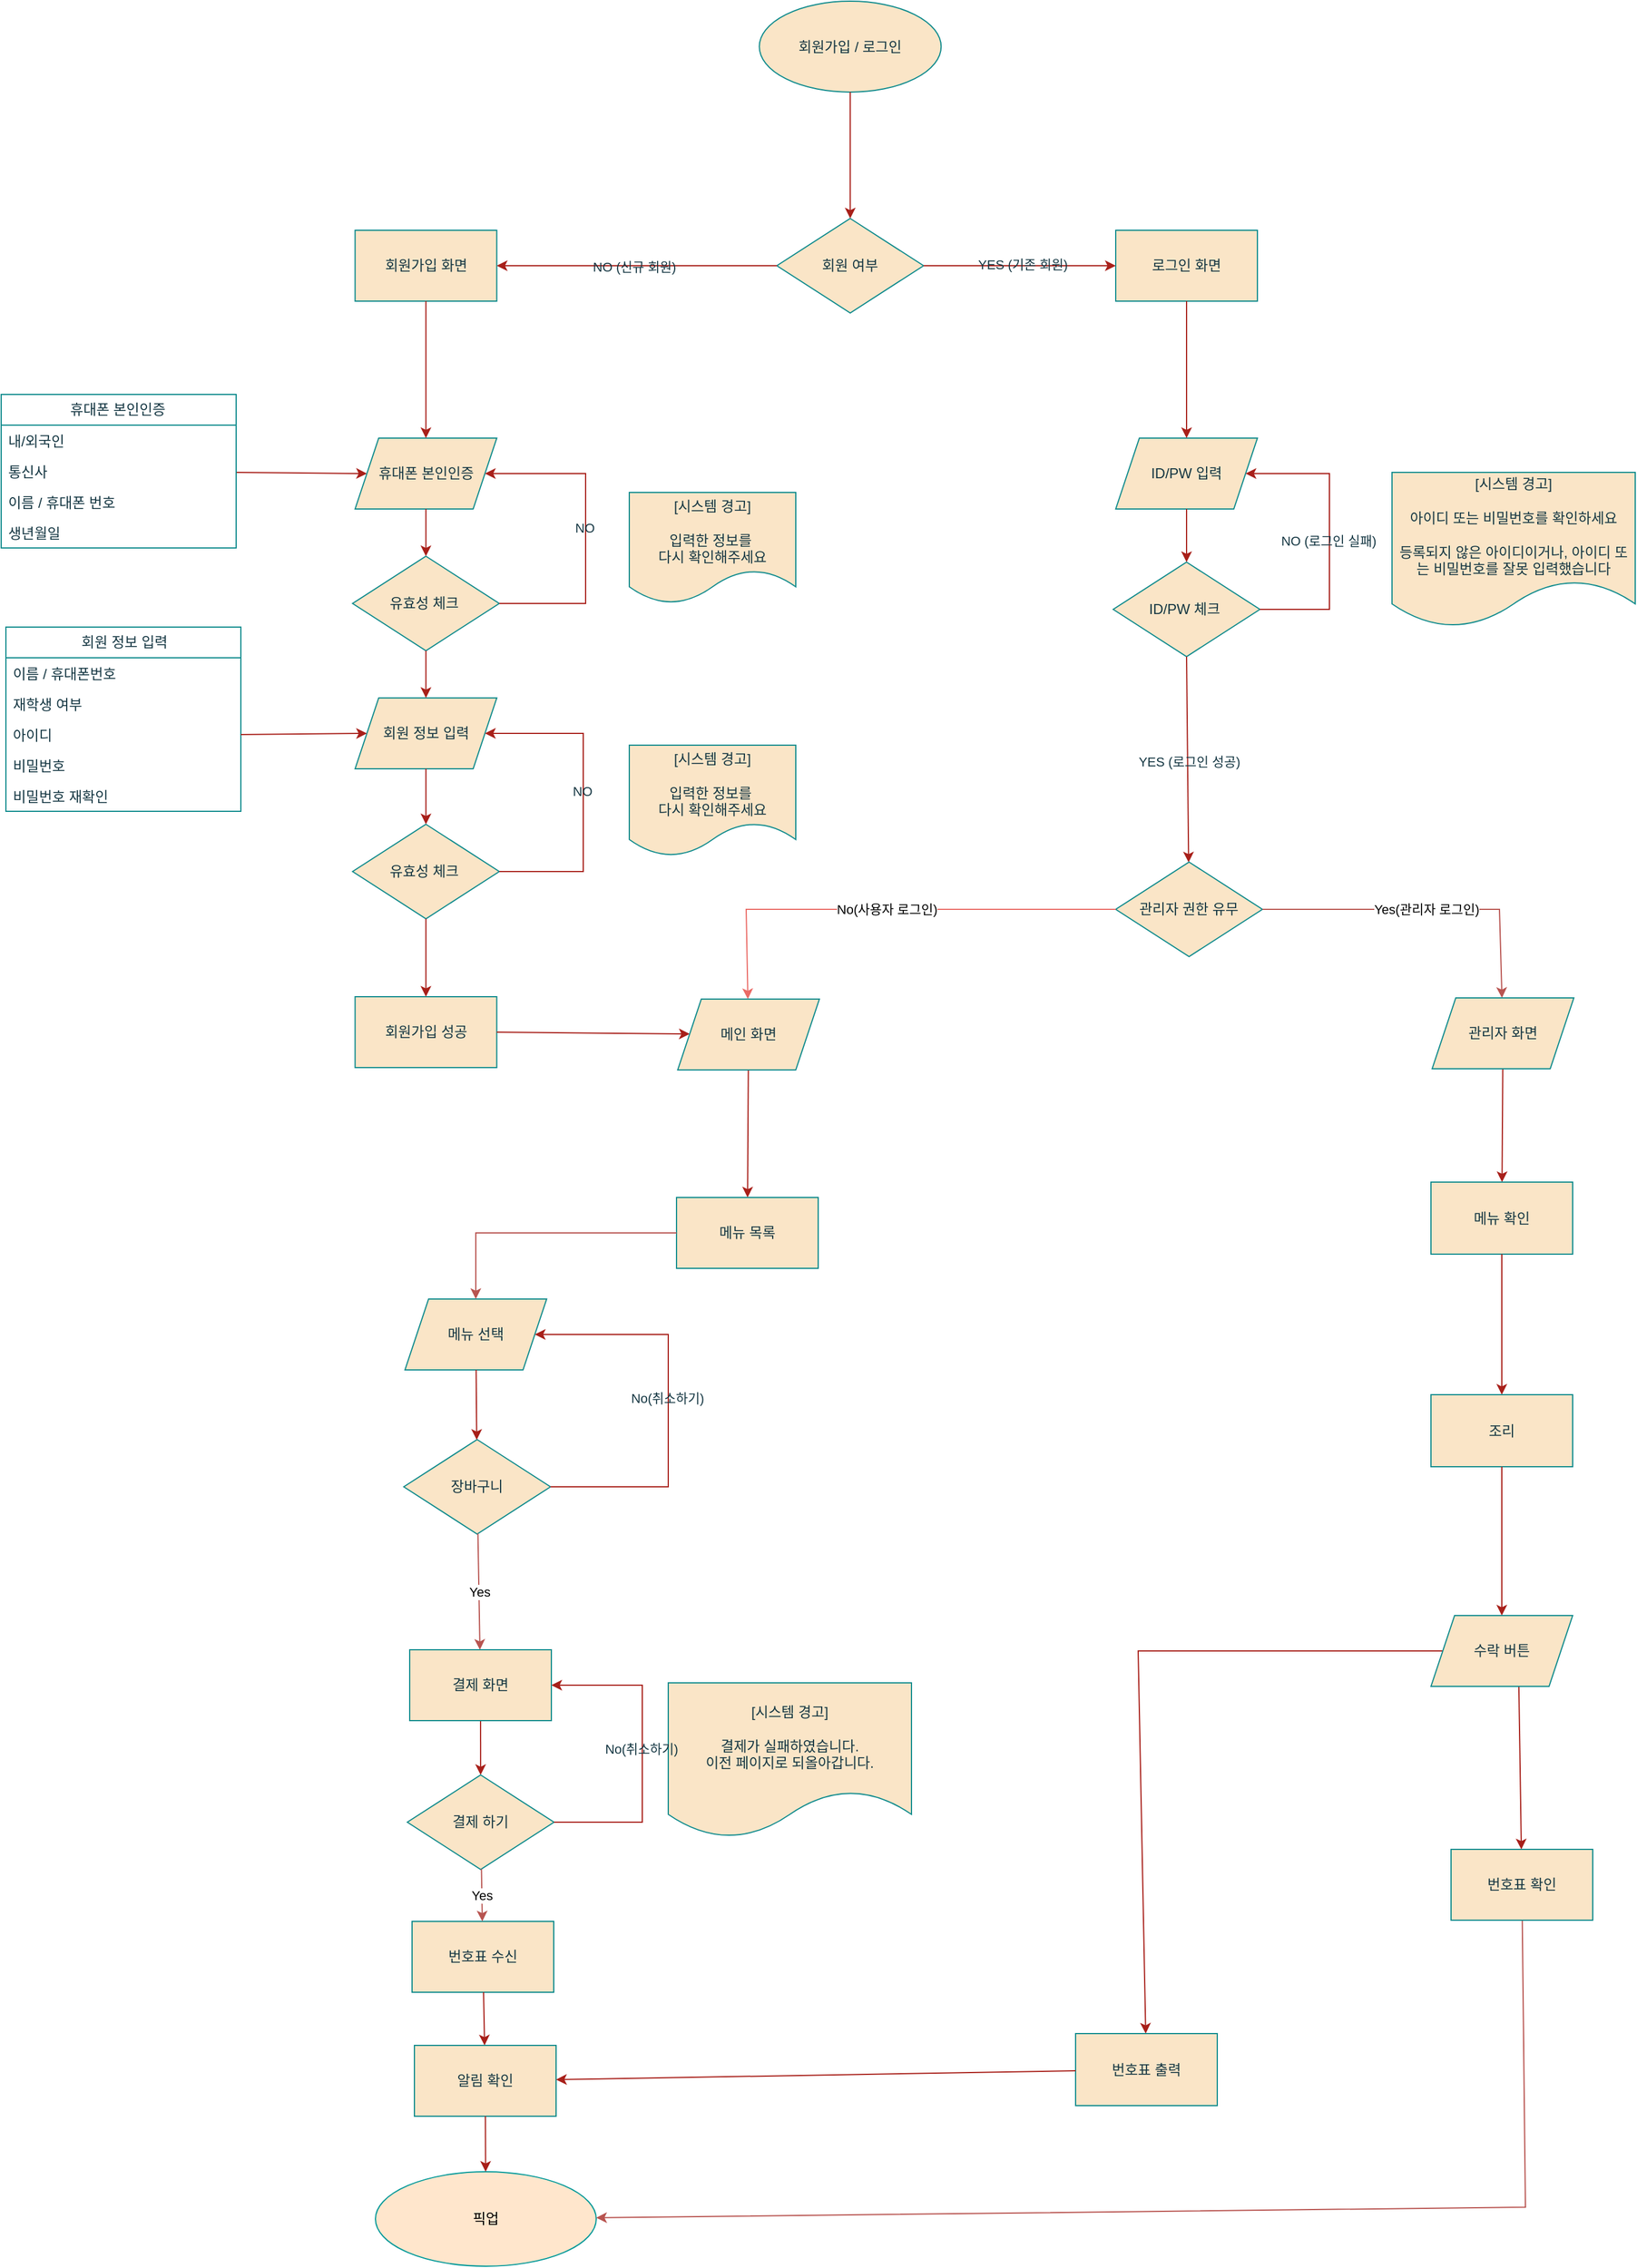 <mxfile version="24.7.16">
  <diagram name="페이지-1" id="WDOpKO4NPTPdkzbE7wX_">
    <mxGraphModel dx="2705" dy="2337" grid="0" gridSize="10" guides="0" tooltips="1" connect="0" arrows="0" fold="1" page="1" pageScale="1" pageWidth="827" pageHeight="1169" background="none" math="0" shadow="0">
      <root>
        <mxCell id="0" />
        <mxCell id="1" parent="0" />
        <mxCell id="cikBObeoJPo-PBKQ5aRE-59" value="" style="endArrow=classic;rounded=0;entryX=0;entryY=0.5;entryDx=0;entryDy=0;flowAnimation=0;align=center;html=1;labelBackgroundColor=none;strokeColor=#A8201A;fontColor=default;" parent="1" source="cikBObeoJPo-PBKQ5aRE-9" target="cikBObeoJPo-PBKQ5aRE-20" edge="1">
          <mxGeometry width="50" height="50" relative="1" as="geometry">
            <mxPoint x="-317" y="-745" as="sourcePoint" />
            <mxPoint x="-317" y="-629" as="targetPoint" />
            <Array as="points" />
          </mxGeometry>
        </mxCell>
        <mxCell id="cikBObeoJPo-PBKQ5aRE-20" value="휴대폰 본인인증" style="shape=parallelogram;perimeter=parallelogramPerimeter;whiteSpace=wrap;html=1;fixedSize=1;rounded=0;labelBackgroundColor=none;fillColor=#FAE5C7;strokeColor=#0F8B8D;fontColor=#143642;" parent="1" vertex="1">
          <mxGeometry x="-387.25" y="-639" width="120" height="60" as="geometry" />
        </mxCell>
        <mxCell id="cikBObeoJPo-PBKQ5aRE-21" value="유효성 체크&amp;nbsp;" style="rhombus;whiteSpace=wrap;html=1;rounded=0;labelBackgroundColor=none;fillColor=#FAE5C7;strokeColor=#0F8B8D;fontColor=#143642;" parent="1" vertex="1">
          <mxGeometry x="-389.37" y="-539" width="124.25" height="80" as="geometry" />
        </mxCell>
        <mxCell id="cikBObeoJPo-PBKQ5aRE-22" value="&lt;div&gt;&lt;br&gt;&lt;/div&gt;[시스템 경고]&lt;div&gt;&lt;br&gt;&lt;div&gt;&lt;div&gt;&lt;span style=&quot;background-color: initial;&quot;&gt;입력한 정보를&amp;nbsp;&lt;/span&gt;&lt;/div&gt;&lt;div&gt;다시 확인해주세요&lt;br&gt;&lt;div&gt;&lt;div&gt;&lt;br&gt;&lt;/div&gt;&lt;/div&gt;&lt;/div&gt;&lt;/div&gt;&lt;/div&gt;" style="shape=document;whiteSpace=wrap;html=1;boundedLbl=1;rounded=0;labelBackgroundColor=none;fillColor=#FAE5C7;strokeColor=#0F8B8D;fontColor=#143642;" parent="1" vertex="1">
          <mxGeometry x="-155" y="-593" width="141" height="94" as="geometry" />
        </mxCell>
        <mxCell id="cikBObeoJPo-PBKQ5aRE-24" value="회원 정보 입력" style="shape=parallelogram;perimeter=parallelogramPerimeter;whiteSpace=wrap;html=1;fixedSize=1;rounded=0;labelBackgroundColor=none;fillColor=#FAE5C7;strokeColor=#0F8B8D;fontColor=#143642;" parent="1" vertex="1">
          <mxGeometry x="-387.24" y="-419" width="120" height="60" as="geometry" />
        </mxCell>
        <mxCell id="cikBObeoJPo-PBKQ5aRE-26" value="회원 여부" style="rhombus;whiteSpace=wrap;html=1;rounded=0;labelBackgroundColor=none;fillColor=#FAE5C7;strokeColor=#0F8B8D;fontColor=#143642;" parent="1" vertex="1">
          <mxGeometry x="-30" y="-825" width="124.25" height="80" as="geometry" />
        </mxCell>
        <mxCell id="cikBObeoJPo-PBKQ5aRE-27" value="회원가입 화면" style="rounded=0;whiteSpace=wrap;html=1;labelBackgroundColor=none;fillColor=#FAE5C7;strokeColor=#0F8B8D;fontColor=#143642;" parent="1" vertex="1">
          <mxGeometry x="-387.25" y="-815" width="120" height="60" as="geometry" />
        </mxCell>
        <mxCell id="cikBObeoJPo-PBKQ5aRE-28" value="로그인 화면" style="rounded=0;whiteSpace=wrap;html=1;labelBackgroundColor=none;fillColor=#FAE5C7;strokeColor=#0F8B8D;fontColor=#143642;" parent="1" vertex="1">
          <mxGeometry x="257" y="-815" width="120" height="60" as="geometry" />
        </mxCell>
        <mxCell id="cikBObeoJPo-PBKQ5aRE-29" value="ID/PW 입력" style="shape=parallelogram;perimeter=parallelogramPerimeter;whiteSpace=wrap;html=1;fixedSize=1;rounded=0;labelBackgroundColor=none;fillColor=#FAE5C7;strokeColor=#0F8B8D;fontColor=#143642;" parent="1" vertex="1">
          <mxGeometry x="257" y="-639" width="120" height="60" as="geometry" />
        </mxCell>
        <mxCell id="cikBObeoJPo-PBKQ5aRE-30" value="ID/PW 체크&amp;nbsp;" style="rhombus;whiteSpace=wrap;html=1;rounded=0;labelBackgroundColor=none;fillColor=#FAE5C7;strokeColor=#0F8B8D;fontColor=#143642;" parent="1" vertex="1">
          <mxGeometry x="254.87" y="-534" width="124.25" height="80" as="geometry" />
        </mxCell>
        <mxCell id="cikBObeoJPo-PBKQ5aRE-32" value="유효성 체크&amp;nbsp;" style="rhombus;whiteSpace=wrap;html=1;rounded=0;labelBackgroundColor=none;fillColor=#FAE5C7;strokeColor=#0F8B8D;fontColor=#143642;" parent="1" vertex="1">
          <mxGeometry x="-389.36" y="-312" width="124.25" height="80" as="geometry" />
        </mxCell>
        <mxCell id="cikBObeoJPo-PBKQ5aRE-34" value="회원가입 성공" style="rounded=0;whiteSpace=wrap;html=1;labelBackgroundColor=none;fillColor=#FAE5C7;strokeColor=#0F8B8D;fontColor=#143642;" parent="1" vertex="1">
          <mxGeometry x="-387.25" y="-166" width="120" height="60" as="geometry" />
        </mxCell>
        <mxCell id="cikBObeoJPo-PBKQ5aRE-37" value="회원 정보 입력" style="swimlane;fontStyle=0;childLayout=stackLayout;horizontal=1;startSize=26;fillColor=none;horizontalStack=0;resizeParent=1;resizeParentMax=0;resizeLast=0;collapsible=1;marginBottom=0;html=1;align=center;verticalAlign=middle;glass=0;rounded=0;labelBackgroundColor=none;strokeColor=#0F8B8D;fontColor=#143642;" parent="1" vertex="1">
          <mxGeometry x="-683" y="-479" width="199" height="156" as="geometry" />
        </mxCell>
        <mxCell id="cikBObeoJPo-PBKQ5aRE-38" value="이름 / 휴대폰번호" style="text;strokeColor=none;fillColor=none;align=left;verticalAlign=top;spacingLeft=4;spacingRight=4;overflow=hidden;rotatable=0;points=[[0,0.5],[1,0.5]];portConstraint=eastwest;whiteSpace=wrap;html=1;rounded=0;labelBackgroundColor=none;fontColor=#143642;" parent="cikBObeoJPo-PBKQ5aRE-37" vertex="1">
          <mxGeometry y="26" width="199" height="26" as="geometry" />
        </mxCell>
        <mxCell id="4lntPSZdPVpktbw4NOrN-1" value="재학생 여부" style="text;strokeColor=none;fillColor=none;align=left;verticalAlign=top;spacingLeft=4;spacingRight=4;overflow=hidden;rotatable=0;points=[[0,0.5],[1,0.5]];portConstraint=eastwest;whiteSpace=wrap;html=1;rounded=0;labelBackgroundColor=none;fontColor=#143642;" parent="cikBObeoJPo-PBKQ5aRE-37" vertex="1">
          <mxGeometry y="52" width="199" height="26" as="geometry" />
        </mxCell>
        <mxCell id="cikBObeoJPo-PBKQ5aRE-39" value="아이디" style="text;strokeColor=none;fillColor=none;align=left;verticalAlign=top;spacingLeft=4;spacingRight=4;overflow=hidden;rotatable=0;points=[[0,0.5],[1,0.5]];portConstraint=eastwest;whiteSpace=wrap;html=1;rounded=0;labelBackgroundColor=none;fontColor=#143642;" parent="cikBObeoJPo-PBKQ5aRE-37" vertex="1">
          <mxGeometry y="78" width="199" height="26" as="geometry" />
        </mxCell>
        <mxCell id="cikBObeoJPo-PBKQ5aRE-40" value="비밀번호" style="text;strokeColor=none;fillColor=none;align=left;verticalAlign=top;spacingLeft=4;spacingRight=4;overflow=hidden;rotatable=0;points=[[0,0.5],[1,0.5]];portConstraint=eastwest;whiteSpace=wrap;html=1;rounded=0;labelBackgroundColor=none;fontColor=#143642;" parent="cikBObeoJPo-PBKQ5aRE-37" vertex="1">
          <mxGeometry y="104" width="199" height="26" as="geometry" />
        </mxCell>
        <mxCell id="cikBObeoJPo-PBKQ5aRE-41" value="비밀번호 재확인" style="text;strokeColor=none;fillColor=none;align=left;verticalAlign=top;spacingLeft=4;spacingRight=4;overflow=hidden;rotatable=0;points=[[0,0.5],[1,0.5]];portConstraint=eastwest;whiteSpace=wrap;html=1;rounded=0;labelBackgroundColor=none;fontColor=#143642;" parent="cikBObeoJPo-PBKQ5aRE-37" vertex="1">
          <mxGeometry y="130" width="199" height="26" as="geometry" />
        </mxCell>
        <mxCell id="cikBObeoJPo-PBKQ5aRE-42" value="[시스템 경고]&lt;div&gt;&lt;br&gt;&lt;/div&gt;&lt;div&gt;아이디 또는 비밀번호를 확인하세요&lt;/div&gt;&lt;div&gt;&lt;br&gt;&lt;/div&gt;&lt;div&gt;등록되지 않은 아이디이거나, 아이디 또는 비밀번호를 잘못 입력했습니다&lt;/div&gt;" style="shape=document;whiteSpace=wrap;html=1;boundedLbl=1;rounded=0;labelBackgroundColor=none;fillColor=#FAE5C7;strokeColor=#0F8B8D;fontColor=#143642;" parent="1" vertex="1">
          <mxGeometry x="491" y="-610" width="206" height="131" as="geometry" />
        </mxCell>
        <mxCell id="cikBObeoJPo-PBKQ5aRE-43" value="&lt;div&gt;&lt;br&gt;&lt;/div&gt;[시스템 경고]&lt;div&gt;&lt;br&gt;&lt;div&gt;&lt;div&gt;&lt;span style=&quot;background-color: initial;&quot;&gt;입력한 정보를&amp;nbsp;&lt;/span&gt;&lt;/div&gt;&lt;div&gt;다시 확인해주세요&lt;br&gt;&lt;div&gt;&lt;div&gt;&lt;br&gt;&lt;/div&gt;&lt;/div&gt;&lt;/div&gt;&lt;/div&gt;&lt;/div&gt;" style="shape=document;whiteSpace=wrap;html=1;boundedLbl=1;rounded=0;labelBackgroundColor=none;fillColor=#FAE5C7;strokeColor=#0F8B8D;fontColor=#143642;" parent="1" vertex="1">
          <mxGeometry x="-155" y="-379" width="141" height="94" as="geometry" />
        </mxCell>
        <mxCell id="cikBObeoJPo-PBKQ5aRE-44" value="회원가입 / 로그인" style="ellipse;whiteSpace=wrap;html=1;rounded=0;labelBackgroundColor=none;fillColor=#FAE5C7;strokeColor=#0F8B8D;fontColor=#143642;" parent="1" vertex="1">
          <mxGeometry x="-44.87" y="-1009" width="154" height="77" as="geometry" />
        </mxCell>
        <mxCell id="cikBObeoJPo-PBKQ5aRE-45" value="" style="endArrow=classic;rounded=0;exitX=0.5;exitY=1;exitDx=0;exitDy=0;entryX=0.5;entryY=0;entryDx=0;entryDy=0;flowAnimation=0;align=center;html=1;labelBackgroundColor=none;strokeColor=#A8201A;fontColor=default;" parent="1" source="cikBObeoJPo-PBKQ5aRE-44" target="cikBObeoJPo-PBKQ5aRE-26" edge="1">
          <mxGeometry width="50" height="50" relative="1" as="geometry">
            <mxPoint x="-242" y="-681" as="sourcePoint" />
            <mxPoint x="-192" y="-731" as="targetPoint" />
          </mxGeometry>
        </mxCell>
        <mxCell id="cikBObeoJPo-PBKQ5aRE-48" value="" style="endArrow=classic;rounded=0;exitX=0;exitY=0.5;exitDx=0;exitDy=0;entryX=1;entryY=0.5;entryDx=0;entryDy=0;flowAnimation=0;align=center;html=1;labelBackgroundColor=none;strokeColor=#A8201A;fontColor=default;" parent="1" source="cikBObeoJPo-PBKQ5aRE-26" target="cikBObeoJPo-PBKQ5aRE-27" edge="1">
          <mxGeometry width="50" height="50" relative="1" as="geometry">
            <mxPoint x="42" y="-922" as="sourcePoint" />
            <mxPoint x="42" y="-815" as="targetPoint" />
          </mxGeometry>
        </mxCell>
        <mxCell id="cikBObeoJPo-PBKQ5aRE-49" value="NO (신규 회원)" style="edgeLabel;html=1;align=center;verticalAlign=middle;resizable=0;points=[];rounded=0;labelBackgroundColor=none;fontColor=#143642;" parent="cikBObeoJPo-PBKQ5aRE-48" vertex="1" connectable="0">
          <mxGeometry x="0.023" y="1" relative="1" as="geometry">
            <mxPoint as="offset" />
          </mxGeometry>
        </mxCell>
        <mxCell id="cikBObeoJPo-PBKQ5aRE-50" value="" style="endArrow=classic;rounded=0;exitX=1;exitY=0.5;exitDx=0;exitDy=0;entryX=0;entryY=0.5;entryDx=0;entryDy=0;flowAnimation=0;align=center;html=1;labelBackgroundColor=none;strokeColor=#A8201A;fontColor=default;" parent="1" source="cikBObeoJPo-PBKQ5aRE-26" target="cikBObeoJPo-PBKQ5aRE-28" edge="1">
          <mxGeometry width="50" height="50" relative="1" as="geometry">
            <mxPoint x="-20" y="-775" as="sourcePoint" />
            <mxPoint x="-257" y="-775" as="targetPoint" />
          </mxGeometry>
        </mxCell>
        <mxCell id="cikBObeoJPo-PBKQ5aRE-51" value="YES (기존 회원)" style="edgeLabel;html=1;align=center;verticalAlign=middle;resizable=0;points=[];rounded=0;labelBackgroundColor=none;fontColor=#143642;" parent="cikBObeoJPo-PBKQ5aRE-50" vertex="1" connectable="0">
          <mxGeometry x="0.023" y="1" relative="1" as="geometry">
            <mxPoint as="offset" />
          </mxGeometry>
        </mxCell>
        <mxCell id="cikBObeoJPo-PBKQ5aRE-52" value="" style="endArrow=classic;rounded=0;exitX=0.5;exitY=1;exitDx=0;exitDy=0;entryX=0.5;entryY=0;entryDx=0;entryDy=0;flowAnimation=0;align=center;html=1;labelBackgroundColor=none;strokeColor=#A8201A;fontColor=default;" parent="1" source="cikBObeoJPo-PBKQ5aRE-27" target="cikBObeoJPo-PBKQ5aRE-20" edge="1">
          <mxGeometry width="50" height="50" relative="1" as="geometry">
            <mxPoint x="42" y="-922" as="sourcePoint" />
            <mxPoint x="42" y="-815" as="targetPoint" />
          </mxGeometry>
        </mxCell>
        <mxCell id="cikBObeoJPo-PBKQ5aRE-53" value="" style="endArrow=classic;rounded=0;exitX=0.5;exitY=1;exitDx=0;exitDy=0;entryX=0.5;entryY=0;entryDx=0;entryDy=0;flowAnimation=0;align=center;html=1;labelBackgroundColor=none;strokeColor=#A8201A;fontColor=default;" parent="1" source="cikBObeoJPo-PBKQ5aRE-28" target="cikBObeoJPo-PBKQ5aRE-29" edge="1">
          <mxGeometry width="50" height="50" relative="1" as="geometry">
            <mxPoint x="-317" y="-745" as="sourcePoint" />
            <mxPoint x="-317" y="-629" as="targetPoint" />
          </mxGeometry>
        </mxCell>
        <mxCell id="cikBObeoJPo-PBKQ5aRE-54" value="" style="endArrow=classic;rounded=0;exitX=0.5;exitY=1;exitDx=0;exitDy=0;entryX=0.5;entryY=0;entryDx=0;entryDy=0;flowAnimation=0;align=center;html=1;labelBackgroundColor=none;strokeColor=#A8201A;fontColor=default;" parent="1" source="cikBObeoJPo-PBKQ5aRE-29" target="cikBObeoJPo-PBKQ5aRE-30" edge="1">
          <mxGeometry width="50" height="50" relative="1" as="geometry">
            <mxPoint x="-307" y="-735" as="sourcePoint" />
            <mxPoint x="-307" y="-619" as="targetPoint" />
          </mxGeometry>
        </mxCell>
        <mxCell id="cikBObeoJPo-PBKQ5aRE-55" value="" style="endArrow=classic;rounded=0;exitX=0.5;exitY=1;exitDx=0;exitDy=0;flowAnimation=0;align=center;html=1;labelBackgroundColor=none;strokeColor=#A8201A;fontColor=default;" parent="1" source="cikBObeoJPo-PBKQ5aRE-30" target="CX750_FS6fgdhHjsfeA2-2" edge="1">
          <mxGeometry width="50" height="50" relative="1" as="geometry">
            <mxPoint x="104" y="-775" as="sourcePoint" />
            <mxPoint x="316.99" y="-281" as="targetPoint" />
          </mxGeometry>
        </mxCell>
        <mxCell id="cikBObeoJPo-PBKQ5aRE-56" value="YES (로그인 성공)" style="edgeLabel;html=1;align=center;verticalAlign=middle;resizable=0;points=[];rounded=0;labelBackgroundColor=none;fontColor=#143642;" parent="cikBObeoJPo-PBKQ5aRE-55" vertex="1" connectable="0">
          <mxGeometry x="0.023" y="1" relative="1" as="geometry">
            <mxPoint as="offset" />
          </mxGeometry>
        </mxCell>
        <mxCell id="cikBObeoJPo-PBKQ5aRE-57" value="" style="endArrow=classic;rounded=0;exitX=1;exitY=0.5;exitDx=0;exitDy=0;entryX=1;entryY=0.5;entryDx=0;entryDy=0;flowAnimation=0;align=center;html=1;labelBackgroundColor=none;strokeColor=#A8201A;fontColor=default;" parent="1" source="cikBObeoJPo-PBKQ5aRE-30" target="cikBObeoJPo-PBKQ5aRE-29" edge="1">
          <mxGeometry width="50" height="50" relative="1" as="geometry">
            <mxPoint x="391.24" y="-484" as="sourcePoint" />
            <mxPoint x="379.12" y="-599" as="targetPoint" />
            <Array as="points">
              <mxPoint x="438" y="-494" />
              <mxPoint x="438" y="-546" />
              <mxPoint x="438" y="-609" />
            </Array>
          </mxGeometry>
        </mxCell>
        <mxCell id="cikBObeoJPo-PBKQ5aRE-58" value="NO (로그인 실패)" style="edgeLabel;html=1;align=center;verticalAlign=middle;resizable=0;points=[];rounded=0;labelBackgroundColor=none;fontColor=#143642;" parent="cikBObeoJPo-PBKQ5aRE-57" vertex="1" connectable="0">
          <mxGeometry x="0.023" y="1" relative="1" as="geometry">
            <mxPoint y="8" as="offset" />
          </mxGeometry>
        </mxCell>
        <mxCell id="cikBObeoJPo-PBKQ5aRE-60" value="" style="endArrow=classic;rounded=0;exitX=1;exitY=0.5;exitDx=0;exitDy=0;entryX=0;entryY=0.5;entryDx=0;entryDy=0;flowAnimation=0;align=center;html=1;labelBackgroundColor=none;strokeColor=#A8201A;fontColor=default;" parent="1" source="cikBObeoJPo-PBKQ5aRE-39" target="cikBObeoJPo-PBKQ5aRE-24" edge="1">
          <mxGeometry width="50" height="50" relative="1" as="geometry">
            <mxPoint x="-474" y="-599" as="sourcePoint" />
            <mxPoint x="-367" y="-599" as="targetPoint" />
          </mxGeometry>
        </mxCell>
        <mxCell id="cikBObeoJPo-PBKQ5aRE-61" value="" style="endArrow=classic;rounded=0;exitX=0.5;exitY=1;exitDx=0;exitDy=0;entryX=0.5;entryY=0;entryDx=0;entryDy=0;flowAnimation=0;align=center;html=1;labelBackgroundColor=none;strokeColor=#A8201A;fontColor=default;" parent="1" source="cikBObeoJPo-PBKQ5aRE-20" target="cikBObeoJPo-PBKQ5aRE-21" edge="1">
          <mxGeometry width="50" height="50" relative="1" as="geometry">
            <mxPoint x="-317" y="-745" as="sourcePoint" />
            <mxPoint x="-317" y="-629" as="targetPoint" />
          </mxGeometry>
        </mxCell>
        <mxCell id="cikBObeoJPo-PBKQ5aRE-62" value="" style="endArrow=classic;rounded=0;exitX=0.5;exitY=1;exitDx=0;exitDy=0;entryX=0.5;entryY=0;entryDx=0;entryDy=0;flowAnimation=0;align=center;html=1;labelBackgroundColor=none;strokeColor=#A8201A;fontColor=default;" parent="1" source="cikBObeoJPo-PBKQ5aRE-21" target="cikBObeoJPo-PBKQ5aRE-24" edge="1">
          <mxGeometry width="50" height="50" relative="1" as="geometry">
            <mxPoint x="-317" y="-569" as="sourcePoint" />
            <mxPoint x="-317" y="-529" as="targetPoint" />
          </mxGeometry>
        </mxCell>
        <mxCell id="cikBObeoJPo-PBKQ5aRE-65" value="" style="endArrow=classic;rounded=0;exitX=1;exitY=0.5;exitDx=0;exitDy=0;entryX=1;entryY=0.5;entryDx=0;entryDy=0;flowAnimation=0;align=center;html=1;labelBackgroundColor=none;strokeColor=#A8201A;fontColor=default;" parent="1" source="cikBObeoJPo-PBKQ5aRE-21" target="cikBObeoJPo-PBKQ5aRE-20" edge="1">
          <mxGeometry width="50" height="50" relative="1" as="geometry">
            <mxPoint x="-251.01" y="-488.5" as="sourcePoint" />
            <mxPoint x="-263.01" y="-603.5" as="targetPoint" />
            <Array as="points">
              <mxPoint x="-192" y="-499" />
              <mxPoint x="-192" y="-609" />
            </Array>
          </mxGeometry>
        </mxCell>
        <mxCell id="cikBObeoJPo-PBKQ5aRE-66" value="NO" style="edgeLabel;html=1;align=center;verticalAlign=middle;resizable=0;points=[];rounded=0;labelBackgroundColor=none;fontColor=#143642;" parent="cikBObeoJPo-PBKQ5aRE-65" vertex="1" connectable="0">
          <mxGeometry x="0.023" y="1" relative="1" as="geometry">
            <mxPoint as="offset" />
          </mxGeometry>
        </mxCell>
        <mxCell id="cikBObeoJPo-PBKQ5aRE-67" value="" style="endArrow=classic;rounded=0;exitX=1;exitY=0.5;exitDx=0;exitDy=0;entryX=1;entryY=0.5;entryDx=0;entryDy=0;flowAnimation=0;align=center;html=1;labelBackgroundColor=none;strokeColor=#A8201A;fontColor=default;" parent="1" source="cikBObeoJPo-PBKQ5aRE-32" target="cikBObeoJPo-PBKQ5aRE-24" edge="1">
          <mxGeometry width="50" height="50" relative="1" as="geometry">
            <mxPoint x="-248" y="-278" as="sourcePoint" />
            <mxPoint x="-260" y="-388" as="targetPoint" />
            <Array as="points">
              <mxPoint x="-194" y="-272" />
              <mxPoint x="-194" y="-389" />
            </Array>
          </mxGeometry>
        </mxCell>
        <mxCell id="cikBObeoJPo-PBKQ5aRE-68" value="NO" style="edgeLabel;html=1;align=center;verticalAlign=middle;resizable=0;points=[];rounded=0;labelBackgroundColor=none;fontColor=#143642;" parent="cikBObeoJPo-PBKQ5aRE-67" vertex="1" connectable="0">
          <mxGeometry x="0.023" y="1" relative="1" as="geometry">
            <mxPoint as="offset" />
          </mxGeometry>
        </mxCell>
        <mxCell id="cikBObeoJPo-PBKQ5aRE-69" value="" style="endArrow=classic;rounded=0;exitX=0.5;exitY=1;exitDx=0;exitDy=0;entryX=0.5;entryY=0;entryDx=0;entryDy=0;flowAnimation=0;align=center;html=1;labelBackgroundColor=none;strokeColor=#A8201A;fontColor=default;" parent="1" source="cikBObeoJPo-PBKQ5aRE-24" target="cikBObeoJPo-PBKQ5aRE-32" edge="1">
          <mxGeometry width="50" height="50" relative="1" as="geometry">
            <mxPoint x="-317" y="-449" as="sourcePoint" />
            <mxPoint x="-317" y="-409" as="targetPoint" />
          </mxGeometry>
        </mxCell>
        <mxCell id="cikBObeoJPo-PBKQ5aRE-70" value="" style="endArrow=classic;rounded=0;exitX=0.5;exitY=1;exitDx=0;exitDy=0;entryX=0.5;entryY=0;entryDx=0;entryDy=0;flowAnimation=0;align=center;html=1;labelBackgroundColor=none;strokeColor=#A8201A;fontColor=default;" parent="1" source="cikBObeoJPo-PBKQ5aRE-32" target="cikBObeoJPo-PBKQ5aRE-34" edge="1">
          <mxGeometry width="50" height="50" relative="1" as="geometry">
            <mxPoint x="-317" y="-349" as="sourcePoint" />
            <mxPoint x="-317" y="-302" as="targetPoint" />
          </mxGeometry>
        </mxCell>
        <mxCell id="A_9YKqtxAkf_icvJ8Hs--1" value="" style="endArrow=classic;rounded=0;exitX=1;exitY=0.5;exitDx=0;exitDy=0;flowAnimation=0;align=center;html=1;labelBackgroundColor=none;strokeColor=#A8201A;fontColor=default;" parent="1" source="cikBObeoJPo-PBKQ5aRE-34" target="CX750_FS6fgdhHjsfeA2-32" edge="1">
          <mxGeometry width="50" height="50" relative="1" as="geometry">
            <mxPoint x="-317" y="-222" as="sourcePoint" />
            <mxPoint x="-116" y="-136" as="targetPoint" />
          </mxGeometry>
        </mxCell>
        <object label="휴대폰 본인인증&amp;nbsp;" 재학생="여부" id="cikBObeoJPo-PBKQ5aRE-9">
          <mxCell style="swimlane;fontStyle=0;childLayout=stackLayout;horizontal=1;startSize=26;fillColor=none;horizontalStack=0;resizeParent=1;resizeParentMax=0;resizeLast=0;collapsible=1;marginBottom=0;html=1;align=center;verticalAlign=middle;glass=0;rounded=0;labelBackgroundColor=none;strokeColor=#0F8B8D;fontColor=#143642;" parent="1" vertex="1">
            <mxGeometry x="-687" y="-676" width="199" height="130" as="geometry" />
          </mxCell>
        </object>
        <object label="내/외국인" id="cikBObeoJPo-PBKQ5aRE-11">
          <mxCell style="text;strokeColor=none;fillColor=none;align=left;verticalAlign=top;spacingLeft=4;spacingRight=4;overflow=hidden;rotatable=0;points=[[0,0.5],[1,0.5]];portConstraint=eastwest;whiteSpace=wrap;html=1;rounded=0;labelBackgroundColor=none;fontColor=#143642;" parent="cikBObeoJPo-PBKQ5aRE-9" vertex="1">
            <mxGeometry y="26" width="199" height="26" as="geometry" />
          </mxCell>
        </object>
        <mxCell id="cikBObeoJPo-PBKQ5aRE-13" value="통신사" style="text;strokeColor=none;fillColor=none;align=left;verticalAlign=top;spacingLeft=4;spacingRight=4;overflow=hidden;rotatable=0;points=[[0,0.5],[1,0.5]];portConstraint=eastwest;whiteSpace=wrap;html=1;rounded=0;labelBackgroundColor=none;fontColor=#143642;" parent="cikBObeoJPo-PBKQ5aRE-9" vertex="1">
          <mxGeometry y="52" width="199" height="26" as="geometry" />
        </mxCell>
        <mxCell id="cikBObeoJPo-PBKQ5aRE-14" value="이름 / 휴대폰 번호" style="text;strokeColor=none;fillColor=none;align=left;verticalAlign=top;spacingLeft=4;spacingRight=4;overflow=hidden;rotatable=0;points=[[0,0.5],[1,0.5]];portConstraint=eastwest;whiteSpace=wrap;html=1;rounded=0;labelBackgroundColor=none;fontColor=#143642;" parent="cikBObeoJPo-PBKQ5aRE-9" vertex="1">
          <mxGeometry y="78" width="199" height="26" as="geometry" />
        </mxCell>
        <mxCell id="cikBObeoJPo-PBKQ5aRE-12" value="생년월일" style="text;strokeColor=none;fillColor=none;align=left;verticalAlign=top;spacingLeft=4;spacingRight=4;overflow=hidden;rotatable=0;points=[[0,0.5],[1,0.5]];portConstraint=eastwest;whiteSpace=wrap;html=1;rounded=0;labelBackgroundColor=none;fontColor=#143642;" parent="cikBObeoJPo-PBKQ5aRE-9" vertex="1">
          <mxGeometry y="104" width="199" height="26" as="geometry" />
        </mxCell>
        <mxCell id="4lntPSZdPVpktbw4NOrN-4" value="" style="endArrow=classic;rounded=0;flowAnimation=0;align=center;html=1;labelBackgroundColor=none;strokeColor=#A8201A;fontColor=default;" parent="1" source="CX750_FS6fgdhHjsfeA2-32" target="4lntPSZdPVpktbw4NOrN-6" edge="1">
          <mxGeometry width="50" height="50" relative="1" as="geometry">
            <mxPoint x="-55.824" y="-106" as="sourcePoint" />
            <mxPoint x="-56" y="-15" as="targetPoint" />
          </mxGeometry>
        </mxCell>
        <mxCell id="4lntPSZdPVpktbw4NOrN-6" value="메뉴 목록" style="rounded=0;whiteSpace=wrap;html=1;labelBackgroundColor=none;fillColor=#FAE5C7;strokeColor=#0F8B8D;fontColor=#143642;" parent="1" vertex="1">
          <mxGeometry x="-115" y="4" width="120" height="60" as="geometry" />
        </mxCell>
        <mxCell id="4lntPSZdPVpktbw4NOrN-8" value="장바구니" style="rhombus;whiteSpace=wrap;html=1;rounded=0;labelBackgroundColor=none;fillColor=#FAE5C7;strokeColor=#0F8B8D;fontColor=#143642;" parent="1" vertex="1">
          <mxGeometry x="-346" y="209" width="124.25" height="80" as="geometry" />
        </mxCell>
        <mxCell id="4lntPSZdPVpktbw4NOrN-9" value="메뉴 선택" style="shape=parallelogram;perimeter=parallelogramPerimeter;whiteSpace=wrap;html=1;fixedSize=1;rounded=0;labelBackgroundColor=none;fillColor=#FAE5C7;strokeColor=#0F8B8D;fontColor=#143642;" parent="1" vertex="1">
          <mxGeometry x="-345" y="90" width="120" height="60" as="geometry" />
        </mxCell>
        <mxCell id="4lntPSZdPVpktbw4NOrN-10" value="" style="endArrow=classic;html=1;rounded=0;fillColor=#f8cecc;strokeColor=#b85450;" parent="1" source="4lntPSZdPVpktbw4NOrN-6" target="4lntPSZdPVpktbw4NOrN-9" edge="1">
          <mxGeometry width="50" height="50" relative="1" as="geometry">
            <mxPoint x="-119" y="444" as="sourcePoint" />
            <mxPoint x="-76.954" y="125" as="targetPoint" />
            <Array as="points">
              <mxPoint x="-285" y="34" />
            </Array>
          </mxGeometry>
        </mxCell>
        <mxCell id="4lntPSZdPVpktbw4NOrN-11" value="" style="endArrow=classic;rounded=0;flowAnimation=0;align=center;html=1;labelBackgroundColor=none;strokeColor=#A8201A;fontColor=default;" parent="1" source="4lntPSZdPVpktbw4NOrN-9" target="4lntPSZdPVpktbw4NOrN-8" edge="1">
          <mxGeometry width="50" height="50" relative="1" as="geometry">
            <mxPoint x="-45" y="190" as="sourcePoint" />
            <mxPoint x="-44" y="300" as="targetPoint" />
          </mxGeometry>
        </mxCell>
        <mxCell id="4lntPSZdPVpktbw4NOrN-12" value="" style="endArrow=classic;rounded=0;flowAnimation=0;align=center;html=1;labelBackgroundColor=none;strokeColor=#A8201A;fontColor=default;" parent="1" source="4lntPSZdPVpktbw4NOrN-8" target="4lntPSZdPVpktbw4NOrN-9" edge="1">
          <mxGeometry width="50" height="50" relative="1" as="geometry">
            <mxPoint x="-193" y="239" as="sourcePoint" />
            <mxPoint x="-205" y="122" as="targetPoint" />
            <Array as="points">
              <mxPoint x="-122" y="249" />
              <mxPoint x="-122" y="120" />
            </Array>
          </mxGeometry>
        </mxCell>
        <mxCell id="4lntPSZdPVpktbw4NOrN-13" value="No(취소하기)" style="edgeLabel;html=1;align=center;verticalAlign=middle;resizable=0;points=[];rounded=0;labelBackgroundColor=none;fontColor=#143642;" parent="4lntPSZdPVpktbw4NOrN-12" vertex="1" connectable="0">
          <mxGeometry x="0.023" y="1" relative="1" as="geometry">
            <mxPoint as="offset" />
          </mxGeometry>
        </mxCell>
        <mxCell id="4lntPSZdPVpktbw4NOrN-18" value="" style="endArrow=classic;rounded=0;flowAnimation=0;align=center;html=1;labelBackgroundColor=none;strokeColor=#A8201A;fontColor=default;" parent="1" source="CX750_FS6fgdhHjsfeA2-24" target="CX750_FS6fgdhHjsfeA2-23" edge="1">
          <mxGeometry width="50" height="50" relative="1" as="geometry">
            <mxPoint x="-283.184" y="456.801" as="sourcePoint" />
            <mxPoint x="-253" y="499" as="targetPoint" />
          </mxGeometry>
        </mxCell>
        <mxCell id="4lntPSZdPVpktbw4NOrN-19" value="번호표 수신" style="rounded=0;whiteSpace=wrap;html=1;labelBackgroundColor=none;fillColor=#FAE5C7;strokeColor=#0F8B8D;fontColor=#143642;" parent="1" vertex="1">
          <mxGeometry x="-339" y="617" width="120" height="60" as="geometry" />
        </mxCell>
        <mxCell id="4lntPSZdPVpktbw4NOrN-26" value="" style="endArrow=classic;rounded=0;flowAnimation=0;align=center;html=1;labelBackgroundColor=none;strokeColor=#A8201A;fontColor=default;" parent="1" source="4lntPSZdPVpktbw4NOrN-19" target="CX750_FS6fgdhHjsfeA2-39" edge="1">
          <mxGeometry width="50" height="50" relative="1" as="geometry">
            <mxPoint x="-318" y="713" as="sourcePoint" />
            <mxPoint x="-138" y="727" as="targetPoint" />
            <Array as="points" />
          </mxGeometry>
        </mxCell>
        <mxCell id="4lntPSZdPVpktbw4NOrN-28" value="픽업" style="ellipse;whiteSpace=wrap;html=1;fillColor=#ffe6cc;strokeColor=#009999;" parent="1" vertex="1">
          <mxGeometry x="-370" y="829" width="187" height="80" as="geometry" />
        </mxCell>
        <mxCell id="CX750_FS6fgdhHjsfeA2-2" value="관리자 권한 유무" style="rhombus;whiteSpace=wrap;html=1;rounded=0;labelBackgroundColor=none;fillColor=#FAE5C7;strokeColor=#0F8B8D;fontColor=#143642;" vertex="1" parent="1">
          <mxGeometry x="257" y="-280" width="124.25" height="80" as="geometry" />
        </mxCell>
        <mxCell id="CX750_FS6fgdhHjsfeA2-8" value="" style="endArrow=classic;html=1;rounded=0;strokeColor=#EA6B66;" edge="1" parent="1" source="CX750_FS6fgdhHjsfeA2-2" target="CX750_FS6fgdhHjsfeA2-32">
          <mxGeometry relative="1" as="geometry">
            <mxPoint x="165" y="-190" as="sourcePoint" />
            <mxPoint x="-56" y="-166" as="targetPoint" />
            <Array as="points">
              <mxPoint x="-56" y="-240" />
            </Array>
          </mxGeometry>
        </mxCell>
        <mxCell id="CX750_FS6fgdhHjsfeA2-9" value="No(사용자 로그인)" style="edgeLabel;resizable=0;html=1;;align=center;verticalAlign=middle;" connectable="0" vertex="1" parent="CX750_FS6fgdhHjsfeA2-8">
          <mxGeometry relative="1" as="geometry" />
        </mxCell>
        <mxCell id="CX750_FS6fgdhHjsfeA2-11" value="" style="endArrow=classic;html=1;rounded=0;fillColor=#f8cecc;strokeColor=#b85450;" edge="1" parent="1" source="CX750_FS6fgdhHjsfeA2-2" target="CX750_FS6fgdhHjsfeA2-33">
          <mxGeometry relative="1" as="geometry">
            <mxPoint x="165" y="-190" as="sourcePoint" />
            <mxPoint x="584.109" y="-169" as="targetPoint" />
            <Array as="points">
              <mxPoint x="582" y="-240" />
            </Array>
          </mxGeometry>
        </mxCell>
        <mxCell id="CX750_FS6fgdhHjsfeA2-12" value="Yes(관리자 로그인)" style="edgeLabel;resizable=0;html=1;;align=center;verticalAlign=middle;" connectable="0" vertex="1" parent="CX750_FS6fgdhHjsfeA2-11">
          <mxGeometry relative="1" as="geometry" />
        </mxCell>
        <mxCell id="CX750_FS6fgdhHjsfeA2-17" value="[시스템 경고]&lt;div&gt;&lt;br&gt;&lt;/div&gt;&lt;div&gt;결제가 실패하였습니다.&lt;br&gt;이전 페이지로 되올아갑니다.&lt;/div&gt;" style="shape=document;whiteSpace=wrap;html=1;boundedLbl=1;rounded=0;labelBackgroundColor=none;fillColor=#FAE5C7;strokeColor=#0F8B8D;fontColor=#143642;" vertex="1" parent="1">
          <mxGeometry x="-122" y="415" width="206" height="131" as="geometry" />
        </mxCell>
        <mxCell id="CX750_FS6fgdhHjsfeA2-18" value="" style="endArrow=classic;html=1;rounded=0;fillColor=#f8cecc;strokeColor=#b85450;" edge="1" parent="1" source="4lntPSZdPVpktbw4NOrN-8" target="CX750_FS6fgdhHjsfeA2-24">
          <mxGeometry relative="1" as="geometry">
            <mxPoint x="-75" y="423" as="sourcePoint" />
            <mxPoint x="-283.112" y="377.153" as="targetPoint" />
          </mxGeometry>
        </mxCell>
        <mxCell id="CX750_FS6fgdhHjsfeA2-19" value="Yes" style="edgeLabel;resizable=0;html=1;;align=center;verticalAlign=middle;" connectable="0" vertex="1" parent="CX750_FS6fgdhHjsfeA2-18">
          <mxGeometry relative="1" as="geometry" />
        </mxCell>
        <mxCell id="CX750_FS6fgdhHjsfeA2-23" value="결제 하기" style="rhombus;whiteSpace=wrap;html=1;rounded=0;labelBackgroundColor=none;fillColor=#FAE5C7;strokeColor=#0F8B8D;fontColor=#143642;" vertex="1" parent="1">
          <mxGeometry x="-343" y="493" width="124.25" height="80" as="geometry" />
        </mxCell>
        <mxCell id="CX750_FS6fgdhHjsfeA2-24" value="결제 화면" style="rounded=0;whiteSpace=wrap;html=1;labelBackgroundColor=none;fillColor=#FAE5C7;strokeColor=#0F8B8D;fontColor=#143642;" vertex="1" parent="1">
          <mxGeometry x="-341" y="387" width="120" height="60" as="geometry" />
        </mxCell>
        <mxCell id="CX750_FS6fgdhHjsfeA2-27" value="" style="endArrow=classic;html=1;rounded=0;fillColor=#f8cecc;strokeColor=#b85450;" edge="1" parent="1" source="CX750_FS6fgdhHjsfeA2-23" target="4lntPSZdPVpktbw4NOrN-19">
          <mxGeometry relative="1" as="geometry">
            <mxPoint x="-273" y="299" as="sourcePoint" />
            <mxPoint x="-272" y="397" as="targetPoint" />
          </mxGeometry>
        </mxCell>
        <mxCell id="CX750_FS6fgdhHjsfeA2-28" value="Yes" style="edgeLabel;resizable=0;html=1;;align=center;verticalAlign=middle;" connectable="0" vertex="1" parent="CX750_FS6fgdhHjsfeA2-27">
          <mxGeometry relative="1" as="geometry" />
        </mxCell>
        <mxCell id="CX750_FS6fgdhHjsfeA2-29" value="" style="endArrow=classic;rounded=0;flowAnimation=0;align=center;html=1;labelBackgroundColor=none;strokeColor=#A8201A;fontColor=default;" edge="1" parent="1" source="CX750_FS6fgdhHjsfeA2-23" target="CX750_FS6fgdhHjsfeA2-24">
          <mxGeometry width="50" height="50" relative="1" as="geometry">
            <mxPoint x="-166" y="516" as="sourcePoint" />
            <mxPoint x="-179" y="387" as="targetPoint" />
            <Array as="points">
              <mxPoint x="-144" y="533" />
              <mxPoint x="-144" y="417" />
            </Array>
          </mxGeometry>
        </mxCell>
        <mxCell id="CX750_FS6fgdhHjsfeA2-30" value="No(취소하기)" style="edgeLabel;html=1;align=center;verticalAlign=middle;resizable=0;points=[];rounded=0;labelBackgroundColor=none;fontColor=#143642;" vertex="1" connectable="0" parent="CX750_FS6fgdhHjsfeA2-29">
          <mxGeometry x="0.023" y="1" relative="1" as="geometry">
            <mxPoint as="offset" />
          </mxGeometry>
        </mxCell>
        <mxCell id="CX750_FS6fgdhHjsfeA2-31" value="" style="endArrow=classic;rounded=0;flowAnimation=0;align=center;html=1;labelBackgroundColor=none;strokeColor=#A8201A;fontColor=default;" edge="1" parent="1" source="CX750_FS6fgdhHjsfeA2-33" target="CX750_FS6fgdhHjsfeA2-34">
          <mxGeometry width="50" height="50" relative="1" as="geometry">
            <mxPoint x="585" y="-109" as="sourcePoint" />
            <mxPoint x="585" y="2" as="targetPoint" />
          </mxGeometry>
        </mxCell>
        <mxCell id="CX750_FS6fgdhHjsfeA2-32" value="메인 화면" style="shape=parallelogram;perimeter=parallelogramPerimeter;whiteSpace=wrap;html=1;fixedSize=1;rounded=0;labelBackgroundColor=none;fillColor=#FAE5C7;strokeColor=#0F8B8D;fontColor=#143642;" vertex="1" parent="1">
          <mxGeometry x="-114" y="-164" width="120" height="60" as="geometry" />
        </mxCell>
        <mxCell id="CX750_FS6fgdhHjsfeA2-33" value="관리자 화면" style="shape=parallelogram;perimeter=parallelogramPerimeter;whiteSpace=wrap;html=1;fixedSize=1;rounded=0;labelBackgroundColor=none;fillColor=#FAE5C7;strokeColor=#0F8B8D;fontColor=#143642;" vertex="1" parent="1">
          <mxGeometry x="525" y="-165" width="120" height="60" as="geometry" />
        </mxCell>
        <mxCell id="CX750_FS6fgdhHjsfeA2-34" value="메뉴 확인" style="rounded=0;whiteSpace=wrap;html=1;labelBackgroundColor=none;fillColor=#FAE5C7;strokeColor=#0F8B8D;fontColor=#143642;" vertex="1" parent="1">
          <mxGeometry x="524" y="-9" width="120" height="61" as="geometry" />
        </mxCell>
        <mxCell id="CX750_FS6fgdhHjsfeA2-35" value="" style="endArrow=classic;rounded=0;flowAnimation=0;align=center;html=1;labelBackgroundColor=none;strokeColor=#A8201A;fontColor=default;" edge="1" parent="1" source="CX750_FS6fgdhHjsfeA2-34" target="CX750_FS6fgdhHjsfeA2-36">
          <mxGeometry width="50" height="50" relative="1" as="geometry">
            <mxPoint x="594" y="137" as="sourcePoint" />
            <mxPoint x="591" y="249" as="targetPoint" />
          </mxGeometry>
        </mxCell>
        <mxCell id="CX750_FS6fgdhHjsfeA2-36" value="조리" style="rounded=0;whiteSpace=wrap;html=1;labelBackgroundColor=none;fillColor=#FAE5C7;strokeColor=#0F8B8D;fontColor=#143642;" vertex="1" parent="1">
          <mxGeometry x="524" y="171" width="120" height="61" as="geometry" />
        </mxCell>
        <mxCell id="CX750_FS6fgdhHjsfeA2-37" value="" style="endArrow=classic;rounded=0;flowAnimation=0;align=center;html=1;labelBackgroundColor=none;strokeColor=#A8201A;fontColor=default;" edge="1" parent="1" source="CX750_FS6fgdhHjsfeA2-36" target="CX750_FS6fgdhHjsfeA2-49">
          <mxGeometry width="50" height="50" relative="1" as="geometry">
            <mxPoint x="493" y="388" as="sourcePoint" />
            <mxPoint x="597.67" y="357" as="targetPoint" />
          </mxGeometry>
        </mxCell>
        <mxCell id="CX750_FS6fgdhHjsfeA2-39" value="알림 확인" style="rounded=0;whiteSpace=wrap;html=1;labelBackgroundColor=none;fillColor=#FAE5C7;strokeColor=#0F8B8D;fontColor=#143642;" vertex="1" parent="1">
          <mxGeometry x="-337" y="722" width="120" height="60" as="geometry" />
        </mxCell>
        <mxCell id="CX750_FS6fgdhHjsfeA2-40" value="" style="endArrow=classic;rounded=0;flowAnimation=0;align=center;html=1;labelBackgroundColor=none;strokeColor=#A8201A;fontColor=default;" edge="1" parent="1" source="CX750_FS6fgdhHjsfeA2-39" target="4lntPSZdPVpktbw4NOrN-28">
          <mxGeometry width="50" height="50" relative="1" as="geometry">
            <mxPoint x="-266" y="687" as="sourcePoint" />
            <mxPoint x="-262" y="727" as="targetPoint" />
            <Array as="points" />
          </mxGeometry>
        </mxCell>
        <mxCell id="CX750_FS6fgdhHjsfeA2-41" value="" style="endArrow=classic;html=1;rounded=0;fillColor=#f8cecc;strokeColor=#b85450;" edge="1" parent="1" source="CX750_FS6fgdhHjsfeA2-42" target="4lntPSZdPVpktbw4NOrN-28">
          <mxGeometry width="50" height="50" relative="1" as="geometry">
            <mxPoint x="162" y="750" as="sourcePoint" />
            <mxPoint x="212" y="700" as="targetPoint" />
            <Array as="points">
              <mxPoint x="604" y="859" />
            </Array>
          </mxGeometry>
        </mxCell>
        <mxCell id="CX750_FS6fgdhHjsfeA2-42" value="번호표 확인" style="rounded=0;whiteSpace=wrap;html=1;labelBackgroundColor=none;fillColor=#FAE5C7;strokeColor=#0F8B8D;fontColor=#143642;" vertex="1" parent="1">
          <mxGeometry x="541" y="556" width="120" height="60" as="geometry" />
        </mxCell>
        <mxCell id="CX750_FS6fgdhHjsfeA2-43" value="" style="endArrow=classic;rounded=0;flowAnimation=0;align=center;html=1;labelBackgroundColor=none;strokeColor=#A8201A;fontColor=default;exitX=0.613;exitY=0.043;exitDx=0;exitDy=0;exitPerimeter=0;" edge="1" parent="1" source="CX750_FS6fgdhHjsfeA2-49" target="CX750_FS6fgdhHjsfeA2-42">
          <mxGeometry width="50" height="50" relative="1" as="geometry">
            <mxPoint x="598.461" y="418.0" as="sourcePoint" />
            <mxPoint x="609" y="363" as="targetPoint" />
          </mxGeometry>
        </mxCell>
        <mxCell id="CX750_FS6fgdhHjsfeA2-45" value="" style="endArrow=classic;rounded=0;flowAnimation=0;align=center;html=1;labelBackgroundColor=none;strokeColor=#A8201A;fontColor=default;" edge="1" parent="1" source="CX750_FS6fgdhHjsfeA2-49" target="CX750_FS6fgdhHjsfeA2-51">
          <mxGeometry width="50" height="50" relative="1" as="geometry">
            <mxPoint x="538.0" y="387.593" as="sourcePoint" />
            <mxPoint x="287" y="724" as="targetPoint" />
            <Array as="points">
              <mxPoint x="276" y="388" />
            </Array>
          </mxGeometry>
        </mxCell>
        <mxCell id="CX750_FS6fgdhHjsfeA2-49" value="수락 버튼" style="shape=parallelogram;perimeter=parallelogramPerimeter;whiteSpace=wrap;html=1;fixedSize=1;rounded=0;labelBackgroundColor=none;fillColor=#FAE5C7;strokeColor=#0F8B8D;fontColor=#143642;" vertex="1" parent="1">
          <mxGeometry x="524" y="358" width="120" height="60" as="geometry" />
        </mxCell>
        <mxCell id="CX750_FS6fgdhHjsfeA2-51" value="번호표 출력" style="rounded=0;whiteSpace=wrap;html=1;labelBackgroundColor=none;fillColor=#FAE5C7;strokeColor=#0F8B8D;fontColor=#143642;" vertex="1" parent="1">
          <mxGeometry x="223" y="712" width="120" height="61" as="geometry" />
        </mxCell>
        <mxCell id="CX750_FS6fgdhHjsfeA2-52" value="" style="endArrow=classic;rounded=0;flowAnimation=0;align=center;html=1;labelBackgroundColor=none;strokeColor=#A8201A;fontColor=default;" edge="1" parent="1" source="CX750_FS6fgdhHjsfeA2-51" target="CX750_FS6fgdhHjsfeA2-39">
          <mxGeometry width="50" height="50" relative="1" as="geometry">
            <mxPoint x="-118" y="792" as="sourcePoint" />
            <mxPoint x="-266" y="839" as="targetPoint" />
            <Array as="points" />
          </mxGeometry>
        </mxCell>
      </root>
    </mxGraphModel>
  </diagram>
</mxfile>
